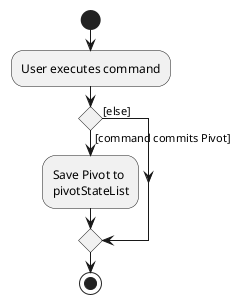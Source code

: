 @startuml
start
:User executes command;

'Since the beta syntax does not support placing the condition outside the
'diamond we place it as the true branch instead.

if () then ([command commits Pivot])
    :Save Pivot to
    pivotStateList;
else ([else])
endif
stop
@enduml
